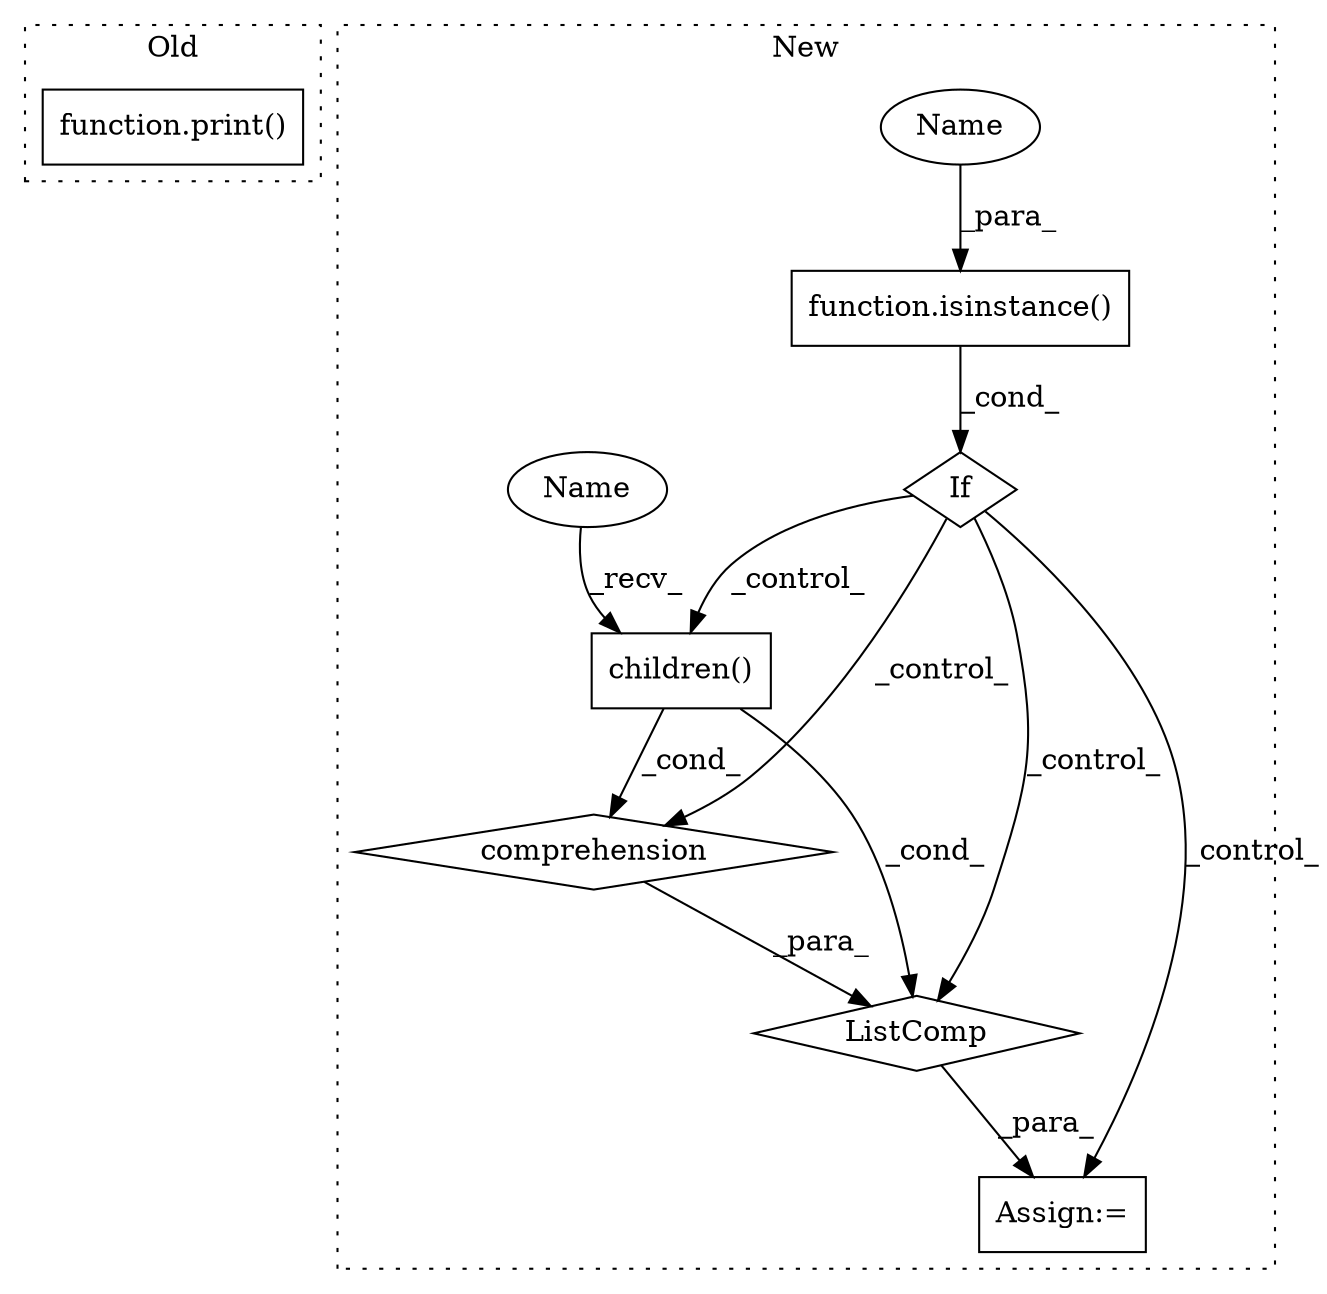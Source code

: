 digraph G {
subgraph cluster0 {
1 [label="function.print()" a="75" s="4316,4331" l="6,1" shape="box"];
label = "Old";
style="dotted";
}
subgraph cluster1 {
2 [label="children()" a="75" s="4743,4764" l="13,1" shape="box"];
3 [label="If" a="96" s="4171" l="0" shape="diamond"];
4 [label="function.isinstance()" a="75" s="4171,4207" l="11,1" shape="box"];
5 [label="ListComp" a="106" s="4722" l="44" shape="diamond"];
6 [label="comprehension" a="45" s="4734" l="3" shape="diamond"];
7 [label="Assign:=" a="68" s="4886" l="3" shape="box"];
8 [label="Name" a="87" s="4743" l="3" shape="ellipse"];
9 [label="Name" a="87" s="4182" l="3" shape="ellipse"];
label = "New";
style="dotted";
}
2 -> 6 [label="_cond_"];
2 -> 5 [label="_cond_"];
3 -> 7 [label="_control_"];
3 -> 5 [label="_control_"];
3 -> 2 [label="_control_"];
3 -> 6 [label="_control_"];
4 -> 3 [label="_cond_"];
5 -> 7 [label="_para_"];
6 -> 5 [label="_para_"];
8 -> 2 [label="_recv_"];
9 -> 4 [label="_para_"];
}